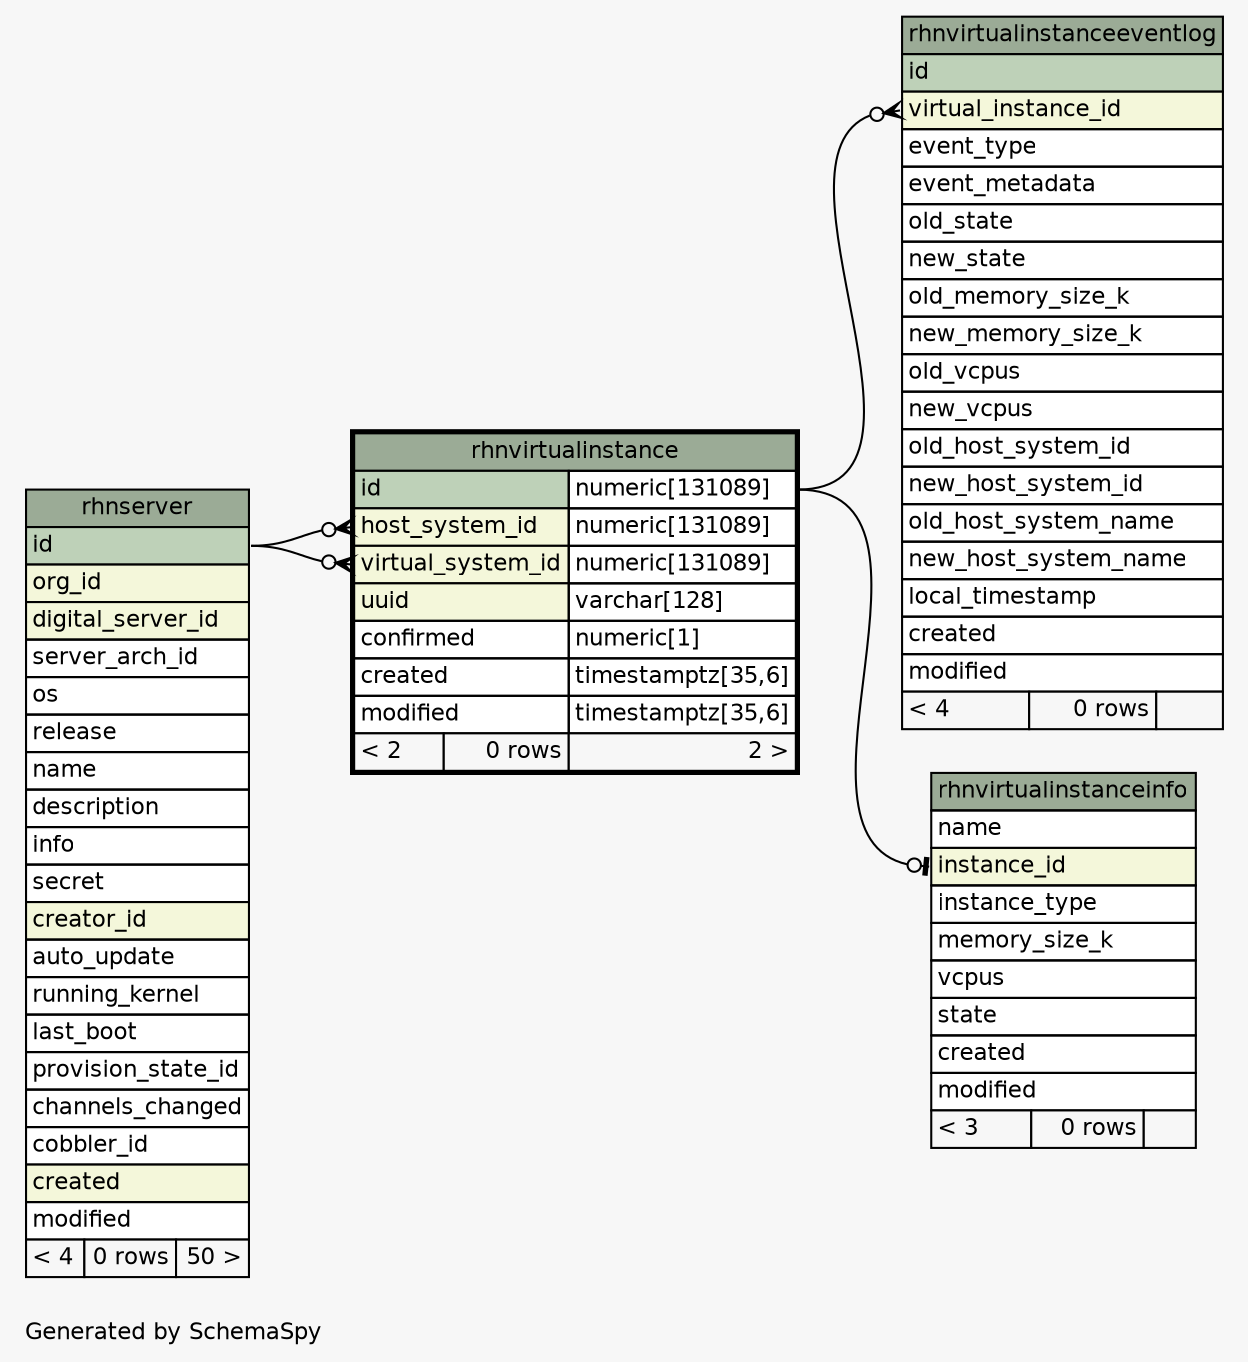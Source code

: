 // dot 2.26.0 on Linux 2.6.32-504.el6.x86_64
// SchemaSpy rev 590
digraph "oneDegreeRelationshipsDiagram" {
  graph [
    rankdir="RL"
    bgcolor="#f7f7f7"
    label="\nGenerated by SchemaSpy"
    labeljust="l"
    nodesep="0.18"
    ranksep="0.46"
    fontname="Helvetica"
    fontsize="11"
  ];
  node [
    fontname="Helvetica"
    fontsize="11"
    shape="plaintext"
  ];
  edge [
    arrowsize="0.8"
  ];
  "rhnvirtualinstance":"host_system_id":w -> "rhnserver":"id":e [arrowhead=none dir=back arrowtail=crowodot];
  "rhnvirtualinstance":"virtual_system_id":w -> "rhnserver":"id":e [arrowhead=none dir=back arrowtail=crowodot];
  "rhnvirtualinstanceeventlog":"virtual_instance_id":w -> "rhnvirtualinstance":"id.type":e [arrowhead=none dir=back arrowtail=crowodot];
  "rhnvirtualinstanceinfo":"instance_id":w -> "rhnvirtualinstance":"id.type":e [arrowhead=none dir=back arrowtail=teeodot];
  "rhnserver" [
    label=<
    <TABLE BORDER="0" CELLBORDER="1" CELLSPACING="0" BGCOLOR="#ffffff">
      <TR><TD COLSPAN="3" BGCOLOR="#9bab96" ALIGN="CENTER">rhnserver</TD></TR>
      <TR><TD PORT="id" COLSPAN="3" BGCOLOR="#bed1b8" ALIGN="LEFT">id</TD></TR>
      <TR><TD PORT="org_id" COLSPAN="3" BGCOLOR="#f4f7da" ALIGN="LEFT">org_id</TD></TR>
      <TR><TD PORT="digital_server_id" COLSPAN="3" BGCOLOR="#f4f7da" ALIGN="LEFT">digital_server_id</TD></TR>
      <TR><TD PORT="server_arch_id" COLSPAN="3" ALIGN="LEFT">server_arch_id</TD></TR>
      <TR><TD PORT="os" COLSPAN="3" ALIGN="LEFT">os</TD></TR>
      <TR><TD PORT="release" COLSPAN="3" ALIGN="LEFT">release</TD></TR>
      <TR><TD PORT="name" COLSPAN="3" ALIGN="LEFT">name</TD></TR>
      <TR><TD PORT="description" COLSPAN="3" ALIGN="LEFT">description</TD></TR>
      <TR><TD PORT="info" COLSPAN="3" ALIGN="LEFT">info</TD></TR>
      <TR><TD PORT="secret" COLSPAN="3" ALIGN="LEFT">secret</TD></TR>
      <TR><TD PORT="creator_id" COLSPAN="3" BGCOLOR="#f4f7da" ALIGN="LEFT">creator_id</TD></TR>
      <TR><TD PORT="auto_update" COLSPAN="3" ALIGN="LEFT">auto_update</TD></TR>
      <TR><TD PORT="running_kernel" COLSPAN="3" ALIGN="LEFT">running_kernel</TD></TR>
      <TR><TD PORT="last_boot" COLSPAN="3" ALIGN="LEFT">last_boot</TD></TR>
      <TR><TD PORT="provision_state_id" COLSPAN="3" ALIGN="LEFT">provision_state_id</TD></TR>
      <TR><TD PORT="channels_changed" COLSPAN="3" ALIGN="LEFT">channels_changed</TD></TR>
      <TR><TD PORT="cobbler_id" COLSPAN="3" ALIGN="LEFT">cobbler_id</TD></TR>
      <TR><TD PORT="created" COLSPAN="3" BGCOLOR="#f4f7da" ALIGN="LEFT">created</TD></TR>
      <TR><TD PORT="modified" COLSPAN="3" ALIGN="LEFT">modified</TD></TR>
      <TR><TD ALIGN="LEFT" BGCOLOR="#f7f7f7">&lt; 4</TD><TD ALIGN="RIGHT" BGCOLOR="#f7f7f7">0 rows</TD><TD ALIGN="RIGHT" BGCOLOR="#f7f7f7">50 &gt;</TD></TR>
    </TABLE>>
    URL="rhnserver.html"
    tooltip="rhnserver"
  ];
  "rhnvirtualinstance" [
    label=<
    <TABLE BORDER="2" CELLBORDER="1" CELLSPACING="0" BGCOLOR="#ffffff">
      <TR><TD COLSPAN="3" BGCOLOR="#9bab96" ALIGN="CENTER">rhnvirtualinstance</TD></TR>
      <TR><TD PORT="id" COLSPAN="2" BGCOLOR="#bed1b8" ALIGN="LEFT">id</TD><TD PORT="id.type" ALIGN="LEFT">numeric[131089]</TD></TR>
      <TR><TD PORT="host_system_id" COLSPAN="2" BGCOLOR="#f4f7da" ALIGN="LEFT">host_system_id</TD><TD PORT="host_system_id.type" ALIGN="LEFT">numeric[131089]</TD></TR>
      <TR><TD PORT="virtual_system_id" COLSPAN="2" BGCOLOR="#f4f7da" ALIGN="LEFT">virtual_system_id</TD><TD PORT="virtual_system_id.type" ALIGN="LEFT">numeric[131089]</TD></TR>
      <TR><TD PORT="uuid" COLSPAN="2" BGCOLOR="#f4f7da" ALIGN="LEFT">uuid</TD><TD PORT="uuid.type" ALIGN="LEFT">varchar[128]</TD></TR>
      <TR><TD PORT="confirmed" COLSPAN="2" ALIGN="LEFT">confirmed</TD><TD PORT="confirmed.type" ALIGN="LEFT">numeric[1]</TD></TR>
      <TR><TD PORT="created" COLSPAN="2" ALIGN="LEFT">created</TD><TD PORT="created.type" ALIGN="LEFT">timestamptz[35,6]</TD></TR>
      <TR><TD PORT="modified" COLSPAN="2" ALIGN="LEFT">modified</TD><TD PORT="modified.type" ALIGN="LEFT">timestamptz[35,6]</TD></TR>
      <TR><TD ALIGN="LEFT" BGCOLOR="#f7f7f7">&lt; 2</TD><TD ALIGN="RIGHT" BGCOLOR="#f7f7f7">0 rows</TD><TD ALIGN="RIGHT" BGCOLOR="#f7f7f7">2 &gt;</TD></TR>
    </TABLE>>
    URL="rhnvirtualinstance.html"
    tooltip="rhnvirtualinstance"
  ];
  "rhnvirtualinstanceeventlog" [
    label=<
    <TABLE BORDER="0" CELLBORDER="1" CELLSPACING="0" BGCOLOR="#ffffff">
      <TR><TD COLSPAN="3" BGCOLOR="#9bab96" ALIGN="CENTER">rhnvirtualinstanceeventlog</TD></TR>
      <TR><TD PORT="id" COLSPAN="3" BGCOLOR="#bed1b8" ALIGN="LEFT">id</TD></TR>
      <TR><TD PORT="virtual_instance_id" COLSPAN="3" BGCOLOR="#f4f7da" ALIGN="LEFT">virtual_instance_id</TD></TR>
      <TR><TD PORT="event_type" COLSPAN="3" ALIGN="LEFT">event_type</TD></TR>
      <TR><TD PORT="event_metadata" COLSPAN="3" ALIGN="LEFT">event_metadata</TD></TR>
      <TR><TD PORT="old_state" COLSPAN="3" ALIGN="LEFT">old_state</TD></TR>
      <TR><TD PORT="new_state" COLSPAN="3" ALIGN="LEFT">new_state</TD></TR>
      <TR><TD PORT="old_memory_size_k" COLSPAN="3" ALIGN="LEFT">old_memory_size_k</TD></TR>
      <TR><TD PORT="new_memory_size_k" COLSPAN="3" ALIGN="LEFT">new_memory_size_k</TD></TR>
      <TR><TD PORT="old_vcpus" COLSPAN="3" ALIGN="LEFT">old_vcpus</TD></TR>
      <TR><TD PORT="new_vcpus" COLSPAN="3" ALIGN="LEFT">new_vcpus</TD></TR>
      <TR><TD PORT="old_host_system_id" COLSPAN="3" ALIGN="LEFT">old_host_system_id</TD></TR>
      <TR><TD PORT="new_host_system_id" COLSPAN="3" ALIGN="LEFT">new_host_system_id</TD></TR>
      <TR><TD PORT="old_host_system_name" COLSPAN="3" ALIGN="LEFT">old_host_system_name</TD></TR>
      <TR><TD PORT="new_host_system_name" COLSPAN="3" ALIGN="LEFT">new_host_system_name</TD></TR>
      <TR><TD PORT="local_timestamp" COLSPAN="3" ALIGN="LEFT">local_timestamp</TD></TR>
      <TR><TD PORT="created" COLSPAN="3" ALIGN="LEFT">created</TD></TR>
      <TR><TD PORT="modified" COLSPAN="3" ALIGN="LEFT">modified</TD></TR>
      <TR><TD ALIGN="LEFT" BGCOLOR="#f7f7f7">&lt; 4</TD><TD ALIGN="RIGHT" BGCOLOR="#f7f7f7">0 rows</TD><TD ALIGN="RIGHT" BGCOLOR="#f7f7f7">  </TD></TR>
    </TABLE>>
    URL="rhnvirtualinstanceeventlog.html"
    tooltip="rhnvirtualinstanceeventlog"
  ];
  "rhnvirtualinstanceinfo" [
    label=<
    <TABLE BORDER="0" CELLBORDER="1" CELLSPACING="0" BGCOLOR="#ffffff">
      <TR><TD COLSPAN="3" BGCOLOR="#9bab96" ALIGN="CENTER">rhnvirtualinstanceinfo</TD></TR>
      <TR><TD PORT="name" COLSPAN="3" ALIGN="LEFT">name</TD></TR>
      <TR><TD PORT="instance_id" COLSPAN="3" BGCOLOR="#f4f7da" ALIGN="LEFT">instance_id</TD></TR>
      <TR><TD PORT="instance_type" COLSPAN="3" ALIGN="LEFT">instance_type</TD></TR>
      <TR><TD PORT="memory_size_k" COLSPAN="3" ALIGN="LEFT">memory_size_k</TD></TR>
      <TR><TD PORT="vcpus" COLSPAN="3" ALIGN="LEFT">vcpus</TD></TR>
      <TR><TD PORT="state" COLSPAN="3" ALIGN="LEFT">state</TD></TR>
      <TR><TD PORT="created" COLSPAN="3" ALIGN="LEFT">created</TD></TR>
      <TR><TD PORT="modified" COLSPAN="3" ALIGN="LEFT">modified</TD></TR>
      <TR><TD ALIGN="LEFT" BGCOLOR="#f7f7f7">&lt; 3</TD><TD ALIGN="RIGHT" BGCOLOR="#f7f7f7">0 rows</TD><TD ALIGN="RIGHT" BGCOLOR="#f7f7f7">  </TD></TR>
    </TABLE>>
    URL="rhnvirtualinstanceinfo.html"
    tooltip="rhnvirtualinstanceinfo"
  ];
}
